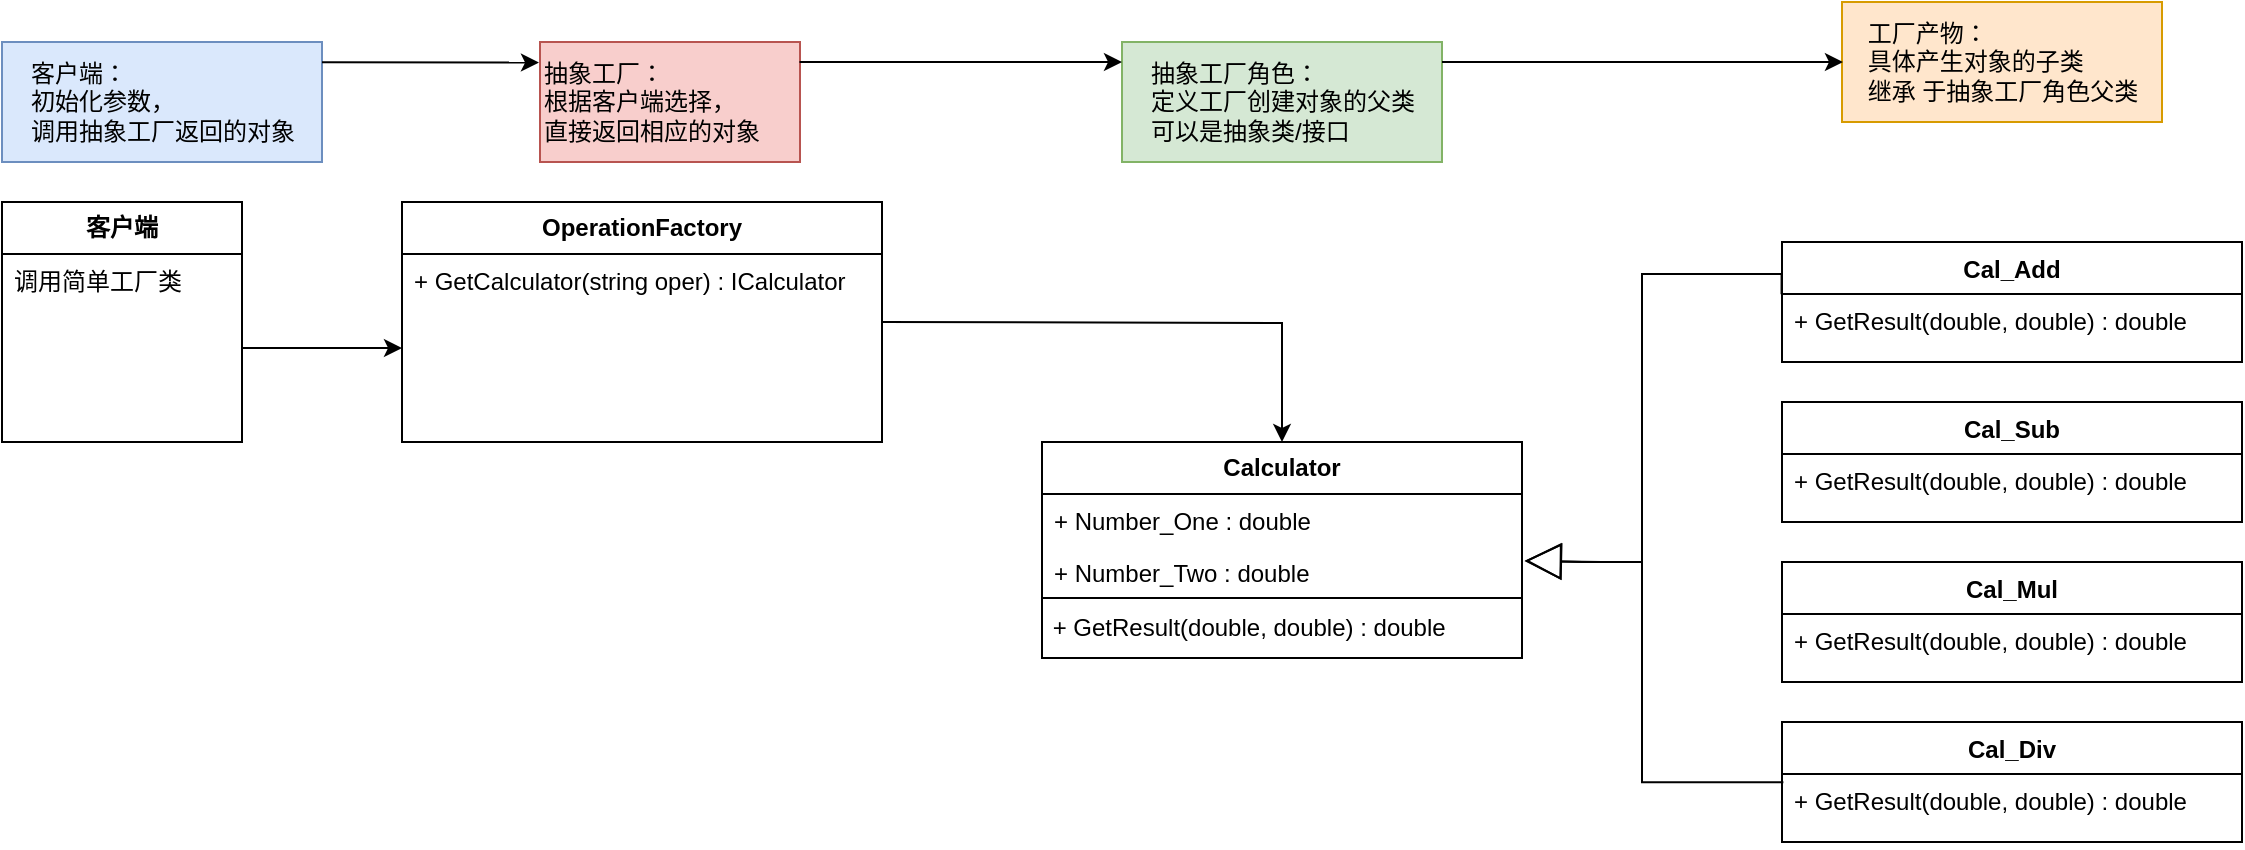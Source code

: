 <mxfile version="23.1.5" type="device">
  <diagram name="第 1 页" id="1-r5CjDD-zsL6fv4mi_G">
    <mxGraphModel dx="1333" dy="908" grid="1" gridSize="10" guides="1" tooltips="1" connect="1" arrows="1" fold="1" page="1" pageScale="1" pageWidth="827" pageHeight="1169" math="0" shadow="0">
      <root>
        <mxCell id="0" />
        <mxCell id="1" parent="0" />
        <mxCell id="_EigGaSI2OxLrJPelVtc-2" value="&lt;b&gt;客户端&lt;/b&gt;" style="swimlane;fontStyle=0;childLayout=stackLayout;horizontal=1;startSize=26;fillColor=none;horizontalStack=0;resizeParent=1;resizeParentMax=0;resizeLast=0;collapsible=1;marginBottom=0;whiteSpace=wrap;html=1;" vertex="1" parent="1">
          <mxGeometry x="40" y="120" width="120" height="120" as="geometry" />
        </mxCell>
        <mxCell id="_EigGaSI2OxLrJPelVtc-3" value="调用简单工厂类" style="text;strokeColor=none;fillColor=none;align=left;verticalAlign=top;spacingLeft=4;spacingRight=4;overflow=hidden;rotatable=0;points=[[0,0.5],[1,0.5]];portConstraint=eastwest;whiteSpace=wrap;html=1;" vertex="1" parent="_EigGaSI2OxLrJPelVtc-2">
          <mxGeometry y="26" width="120" height="94" as="geometry" />
        </mxCell>
        <mxCell id="_EigGaSI2OxLrJPelVtc-6" value="&lt;b&gt;OperationFactory&lt;/b&gt;" style="swimlane;fontStyle=0;childLayout=stackLayout;horizontal=1;startSize=26;fillColor=none;horizontalStack=0;resizeParent=1;resizeParentMax=0;resizeLast=0;collapsible=1;marginBottom=0;whiteSpace=wrap;html=1;" vertex="1" parent="1">
          <mxGeometry x="240" y="120" width="240" height="120" as="geometry" />
        </mxCell>
        <mxCell id="_EigGaSI2OxLrJPelVtc-7" value="+ GetCalculator(string oper) : ICalculator" style="text;strokeColor=none;fillColor=none;align=left;verticalAlign=top;spacingLeft=4;spacingRight=4;overflow=hidden;rotatable=1;points=[[0,0.5],[1,0.5]];portConstraint=eastwest;whiteSpace=wrap;html=1;movable=1;resizable=1;deletable=1;editable=1;locked=0;connectable=1;" vertex="1" parent="_EigGaSI2OxLrJPelVtc-6">
          <mxGeometry y="26" width="240" height="94" as="geometry" />
        </mxCell>
        <mxCell id="_EigGaSI2OxLrJPelVtc-10" value="" style="edgeStyle=orthogonalEdgeStyle;rounded=0;orthogonalLoop=1;jettySize=auto;html=1;" edge="1" parent="1" source="_EigGaSI2OxLrJPelVtc-3" target="_EigGaSI2OxLrJPelVtc-7">
          <mxGeometry relative="1" as="geometry" />
        </mxCell>
        <mxCell id="_EigGaSI2OxLrJPelVtc-11" value="抽象工厂：&lt;br&gt;根据客户端选择，&lt;br&gt;直接返回相应的对象" style="text;html=1;align=left;verticalAlign=middle;resizable=0;points=[];autosize=1;strokeColor=#b85450;fillColor=#f8cecc;" vertex="1" parent="1">
          <mxGeometry x="309" y="40" width="130" height="60" as="geometry" />
        </mxCell>
        <mxCell id="_EigGaSI2OxLrJPelVtc-12" value="&lt;div style=&quot;text-align: left;&quot;&gt;&lt;span style=&quot;background-color: initial;&quot;&gt;客户端：&lt;/span&gt;&lt;/div&gt;&lt;div style=&quot;text-align: left;&quot;&gt;&lt;span style=&quot;background-color: initial;&quot;&gt;初始化参数，&lt;/span&gt;&lt;/div&gt;&lt;div style=&quot;text-align: left;&quot;&gt;&lt;span style=&quot;background-color: initial;&quot;&gt;调用抽象工厂返回的对象&lt;/span&gt;&lt;/div&gt;" style="text;html=1;align=center;verticalAlign=middle;resizable=0;points=[];autosize=1;strokeColor=#6c8ebf;fillColor=#dae8fc;" vertex="1" parent="1">
          <mxGeometry x="40" y="40" width="160" height="60" as="geometry" />
        </mxCell>
        <mxCell id="_EigGaSI2OxLrJPelVtc-13" value="" style="edgeStyle=none;orthogonalLoop=1;jettySize=auto;html=1;rounded=0;entryX=-0.004;entryY=0.505;entryDx=0;entryDy=0;entryPerimeter=0;" edge="1" parent="1">
          <mxGeometry width="100" relative="1" as="geometry">
            <mxPoint x="200" y="50.127" as="sourcePoint" />
            <mxPoint x="308.48" y="50.3" as="targetPoint" />
            <Array as="points" />
          </mxGeometry>
        </mxCell>
        <mxCell id="_EigGaSI2OxLrJPelVtc-19" value="&lt;b style=&quot;border-color: var(--border-color);&quot;&gt;Calculator&lt;/b&gt;" style="swimlane;fontStyle=0;childLayout=stackLayout;horizontal=1;startSize=26;fillColor=none;horizontalStack=0;resizeParent=1;resizeParentMax=0;resizeLast=0;collapsible=1;marginBottom=0;whiteSpace=wrap;html=1;" vertex="1" parent="1">
          <mxGeometry x="560" y="240" width="240" height="108" as="geometry" />
        </mxCell>
        <mxCell id="_EigGaSI2OxLrJPelVtc-20" value="+ Number_One : double" style="text;strokeColor=none;fillColor=none;align=left;verticalAlign=top;spacingLeft=4;spacingRight=4;overflow=hidden;rotatable=0;points=[[0,0.5],[1,0.5]];portConstraint=eastwest;whiteSpace=wrap;html=1;" vertex="1" parent="_EigGaSI2OxLrJPelVtc-19">
          <mxGeometry y="26" width="240" height="26" as="geometry" />
        </mxCell>
        <mxCell id="_EigGaSI2OxLrJPelVtc-21" value="+ Number_Two : double" style="text;strokeColor=none;fillColor=none;align=left;verticalAlign=top;spacingLeft=4;spacingRight=4;overflow=hidden;rotatable=0;points=[[0,0.5],[1,0.5]];portConstraint=eastwest;whiteSpace=wrap;html=1;" vertex="1" parent="_EigGaSI2OxLrJPelVtc-19">
          <mxGeometry y="52" width="240" height="26" as="geometry" />
        </mxCell>
        <mxCell id="_EigGaSI2OxLrJPelVtc-27" value="&amp;nbsp;+ GetResult(double, double) : double" style="text;html=1;align=left;verticalAlign=middle;resizable=0;points=[];autosize=1;strokeColor=default;fillColor=none;" vertex="1" parent="_EigGaSI2OxLrJPelVtc-19">
          <mxGeometry y="78" width="240" height="30" as="geometry" />
        </mxCell>
        <mxCell id="_EigGaSI2OxLrJPelVtc-30" value="Cal_Add" style="swimlane;fontStyle=1;align=center;verticalAlign=top;childLayout=stackLayout;horizontal=1;startSize=26;horizontalStack=0;resizeParent=1;resizeParentMax=0;resizeLast=0;collapsible=1;marginBottom=0;whiteSpace=wrap;html=1;" vertex="1" parent="1">
          <mxGeometry x="930" y="140" width="230" height="60" as="geometry" />
        </mxCell>
        <mxCell id="_EigGaSI2OxLrJPelVtc-33" value="+ GetResult(double, double) : double" style="text;strokeColor=none;fillColor=none;align=left;verticalAlign=top;spacingLeft=4;spacingRight=4;overflow=hidden;rotatable=0;points=[[0,0.5],[1,0.5]];portConstraint=eastwest;whiteSpace=wrap;html=1;" vertex="1" parent="_EigGaSI2OxLrJPelVtc-30">
          <mxGeometry y="26" width="230" height="34" as="geometry" />
        </mxCell>
        <mxCell id="_EigGaSI2OxLrJPelVtc-35" value="Cal_Sub" style="swimlane;fontStyle=1;align=center;verticalAlign=top;childLayout=stackLayout;horizontal=1;startSize=26;horizontalStack=0;resizeParent=1;resizeParentMax=0;resizeLast=0;collapsible=1;marginBottom=0;whiteSpace=wrap;html=1;" vertex="1" parent="1">
          <mxGeometry x="930" y="220" width="230" height="60" as="geometry" />
        </mxCell>
        <mxCell id="_EigGaSI2OxLrJPelVtc-36" value="+ GetResult(double, double) : double" style="text;strokeColor=none;fillColor=none;align=left;verticalAlign=top;spacingLeft=4;spacingRight=4;overflow=hidden;rotatable=0;points=[[0,0.5],[1,0.5]];portConstraint=eastwest;whiteSpace=wrap;html=1;" vertex="1" parent="_EigGaSI2OxLrJPelVtc-35">
          <mxGeometry y="26" width="230" height="34" as="geometry" />
        </mxCell>
        <mxCell id="_EigGaSI2OxLrJPelVtc-37" value="Cal_Mul" style="swimlane;fontStyle=1;align=center;verticalAlign=top;childLayout=stackLayout;horizontal=1;startSize=26;horizontalStack=0;resizeParent=1;resizeParentMax=0;resizeLast=0;collapsible=1;marginBottom=0;whiteSpace=wrap;html=1;" vertex="1" parent="1">
          <mxGeometry x="930" y="300" width="230" height="60" as="geometry" />
        </mxCell>
        <mxCell id="_EigGaSI2OxLrJPelVtc-38" value="+ GetResult(double, double) : double" style="text;strokeColor=none;fillColor=none;align=left;verticalAlign=top;spacingLeft=4;spacingRight=4;overflow=hidden;rotatable=0;points=[[0,0.5],[1,0.5]];portConstraint=eastwest;whiteSpace=wrap;html=1;" vertex="1" parent="_EigGaSI2OxLrJPelVtc-37">
          <mxGeometry y="26" width="230" height="34" as="geometry" />
        </mxCell>
        <mxCell id="_EigGaSI2OxLrJPelVtc-39" value="Cal_Div" style="swimlane;fontStyle=1;align=center;verticalAlign=top;childLayout=stackLayout;horizontal=1;startSize=26;horizontalStack=0;resizeParent=1;resizeParentMax=0;resizeLast=0;collapsible=1;marginBottom=0;whiteSpace=wrap;html=1;" vertex="1" parent="1">
          <mxGeometry x="930" y="380" width="230" height="60" as="geometry" />
        </mxCell>
        <mxCell id="_EigGaSI2OxLrJPelVtc-40" value="+ GetResult(double, double) : double" style="text;strokeColor=none;fillColor=none;align=left;verticalAlign=top;spacingLeft=4;spacingRight=4;overflow=hidden;rotatable=0;points=[[0,0.5],[1,0.5]];portConstraint=eastwest;whiteSpace=wrap;html=1;" vertex="1" parent="_EigGaSI2OxLrJPelVtc-39">
          <mxGeometry y="26" width="230" height="34" as="geometry" />
        </mxCell>
        <mxCell id="_EigGaSI2OxLrJPelVtc-42" value="" style="endArrow=block;endSize=16;endFill=0;html=1;rounded=0;exitX=-0.001;exitY=0.002;exitDx=0;exitDy=0;exitPerimeter=0;edgeStyle=orthogonalEdgeStyle;entryX=1.006;entryY=0.282;entryDx=0;entryDy=0;entryPerimeter=0;" edge="1" parent="1" source="_EigGaSI2OxLrJPelVtc-33" target="_EigGaSI2OxLrJPelVtc-21">
          <mxGeometry x="-0.001" width="160" relative="1" as="geometry">
            <mxPoint x="670" y="440" as="sourcePoint" />
            <mxPoint x="830" y="280" as="targetPoint" />
            <Array as="points">
              <mxPoint x="930" y="156" />
              <mxPoint x="860" y="156" />
              <mxPoint x="860" y="300" />
              <mxPoint x="830" y="300" />
            </Array>
            <mxPoint as="offset" />
          </mxGeometry>
        </mxCell>
        <mxCell id="_EigGaSI2OxLrJPelVtc-45" value="" style="endArrow=block;endSize=16;endFill=0;html=1;rounded=0;edgeStyle=orthogonalEdgeStyle;entryX=1.005;entryY=0.289;entryDx=0;entryDy=0;entryPerimeter=0;exitX=0.003;exitY=0.121;exitDx=0;exitDy=0;exitPerimeter=0;" edge="1" parent="1" source="_EigGaSI2OxLrJPelVtc-40" target="_EigGaSI2OxLrJPelVtc-21">
          <mxGeometry x="-0.001" width="160" relative="1" as="geometry">
            <mxPoint x="910" y="410" as="sourcePoint" />
            <mxPoint x="840" y="320" as="targetPoint" />
            <mxPoint as="offset" />
            <Array as="points">
              <mxPoint x="860" y="410" />
              <mxPoint x="860" y="300" />
              <mxPoint x="840" y="300" />
            </Array>
          </mxGeometry>
        </mxCell>
        <mxCell id="_EigGaSI2OxLrJPelVtc-46" value="" style="edgeStyle=orthogonalEdgeStyle;orthogonalLoop=1;jettySize=auto;html=1;rounded=0;entryX=0.5;entryY=0;entryDx=0;entryDy=0;" edge="1" parent="1" target="_EigGaSI2OxLrJPelVtc-19">
          <mxGeometry width="100" relative="1" as="geometry">
            <mxPoint x="480" y="180" as="sourcePoint" />
            <mxPoint x="610" y="110" as="targetPoint" />
          </mxGeometry>
        </mxCell>
        <mxCell id="_EigGaSI2OxLrJPelVtc-47" value="&lt;div style=&quot;text-align: left;&quot;&gt;&lt;span style=&quot;background-color: initial;&quot;&gt;抽象工厂角色：&lt;/span&gt;&lt;/div&gt;&lt;div style=&quot;text-align: left;&quot;&gt;&lt;span style=&quot;background-color: initial;&quot;&gt;定义工厂创建对象的父类&lt;/span&gt;&lt;/div&gt;&lt;div style=&quot;text-align: left;&quot;&gt;&lt;span style=&quot;background-color: initial;&quot;&gt;可以是抽象类/接口&lt;/span&gt;&lt;/div&gt;" style="text;html=1;align=center;verticalAlign=middle;resizable=0;points=[];autosize=1;strokeColor=#82b366;fillColor=#d5e8d4;" vertex="1" parent="1">
          <mxGeometry x="600" y="40" width="160" height="60" as="geometry" />
        </mxCell>
        <mxCell id="_EigGaSI2OxLrJPelVtc-48" value="&lt;div style=&quot;text-align: left;&quot;&gt;&lt;span style=&quot;background-color: initial;&quot;&gt;工厂产物：&lt;/span&gt;&lt;/div&gt;&lt;div style=&quot;text-align: left;&quot;&gt;&lt;span style=&quot;background-color: initial;&quot;&gt;具体产生对象的子类&lt;/span&gt;&lt;/div&gt;&lt;div style=&quot;text-align: left;&quot;&gt;&lt;span style=&quot;background-color: initial;&quot;&gt;继承 于抽象工厂角色父类&lt;/span&gt;&lt;/div&gt;" style="text;html=1;align=center;verticalAlign=middle;resizable=0;points=[];autosize=1;strokeColor=#d79b00;fillColor=#ffe6cc;" vertex="1" parent="1">
          <mxGeometry x="960" y="20" width="160" height="60" as="geometry" />
        </mxCell>
        <mxCell id="_EigGaSI2OxLrJPelVtc-49" value="" style="edgeStyle=none;orthogonalLoop=1;jettySize=auto;html=1;rounded=0;exitX=0.998;exitY=0.5;exitDx=0;exitDy=0;exitPerimeter=0;entryX=0;entryY=0.5;entryDx=0;entryDy=0;entryPerimeter=0;" edge="1" parent="1">
          <mxGeometry width="100" relative="1" as="geometry">
            <mxPoint x="438.74" y="50" as="sourcePoint" />
            <mxPoint x="600" y="50" as="targetPoint" />
            <Array as="points" />
          </mxGeometry>
        </mxCell>
        <mxCell id="_EigGaSI2OxLrJPelVtc-50" value="" style="edgeStyle=none;orthogonalLoop=1;jettySize=auto;html=1;rounded=0;exitX=1;exitY=0.5;exitDx=0;exitDy=0;exitPerimeter=0;entryX=0.003;entryY=0.5;entryDx=0;entryDy=0;entryPerimeter=0;" edge="1" parent="1" target="_EigGaSI2OxLrJPelVtc-48">
          <mxGeometry width="100" relative="1" as="geometry">
            <mxPoint x="760" y="50" as="sourcePoint" />
            <mxPoint x="830" y="70" as="targetPoint" />
            <Array as="points" />
          </mxGeometry>
        </mxCell>
      </root>
    </mxGraphModel>
  </diagram>
</mxfile>
